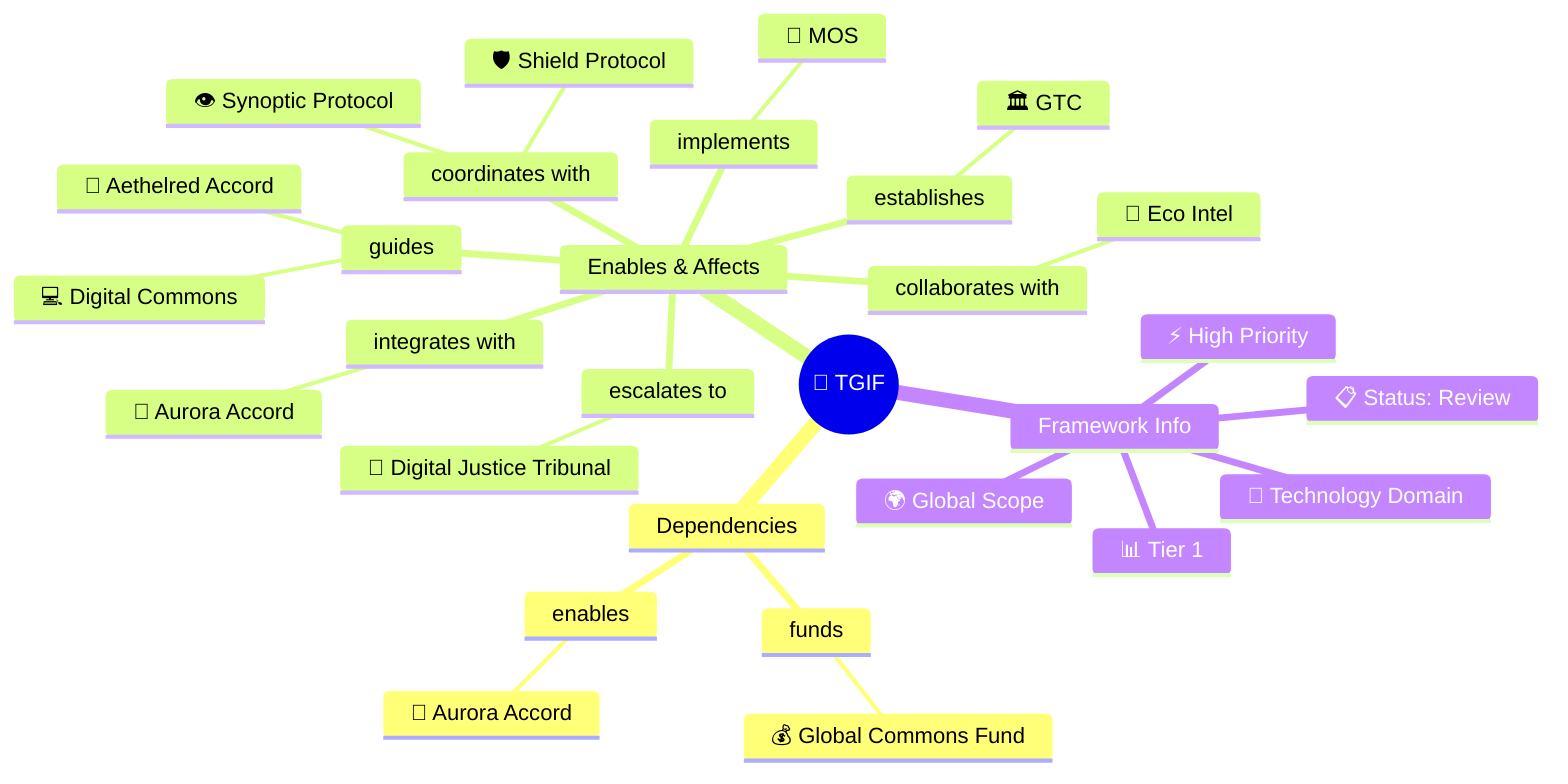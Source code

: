 mindmap
  root(("🤖 TGIF"))
    Dependencies
      funds
        💰 Global Commons Fund
      enables
        🔮 Aurora Accord
    Enables & Affects
      establishes
        🏛️ GTC
      guides
        🧬 Aethelred Accord
        💻 Digital Commons
      integrates with
        🔮 Aurora Accord
      coordinates with
        👁️ Synoptic Protocol
        🛡️ Shield Protocol
      implements
        🦋 MOS
      escalates to
        🏢 Digital Justice Tribunal
      collaborates with
        🌿 Eco Intel
    Framework Info
      📊 Tier 1
      🎯 Technology Domain
      🌍 Global Scope
      ⚡ High Priority
      📋 Status: Review
